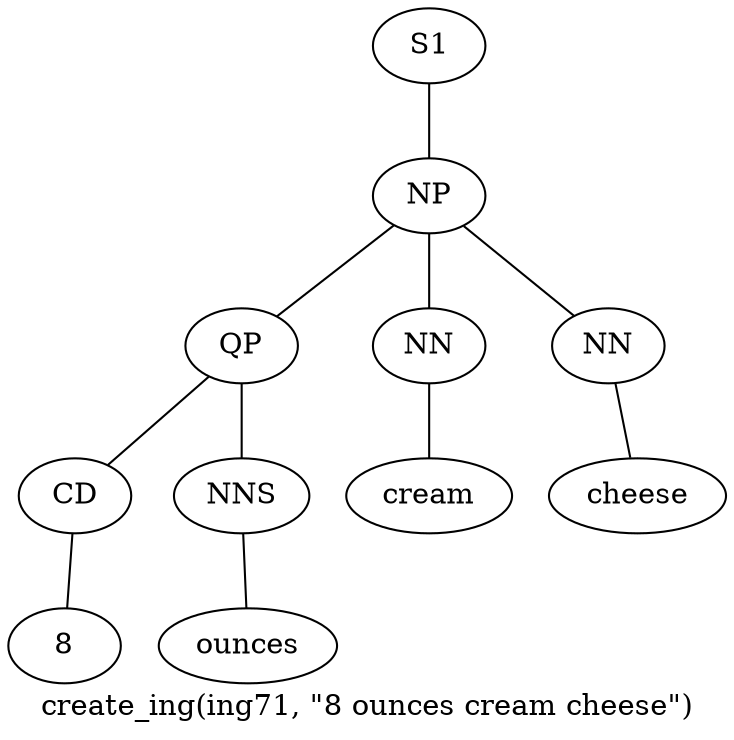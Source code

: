 graph SyntaxGraph {
	label = "create_ing(ing71, \"8 ounces cream cheese\")";
	Node0 [label="S1"];
	Node1 [label="NP"];
	Node2 [label="QP"];
	Node3 [label="CD"];
	Node4 [label="8"];
	Node5 [label="NNS"];
	Node6 [label="ounces"];
	Node7 [label="NN"];
	Node8 [label="cream"];
	Node9 [label="NN"];
	Node10 [label="cheese"];

	Node0 -- Node1;
	Node1 -- Node2;
	Node1 -- Node7;
	Node1 -- Node9;
	Node2 -- Node3;
	Node2 -- Node5;
	Node3 -- Node4;
	Node5 -- Node6;
	Node7 -- Node8;
	Node9 -- Node10;
}
